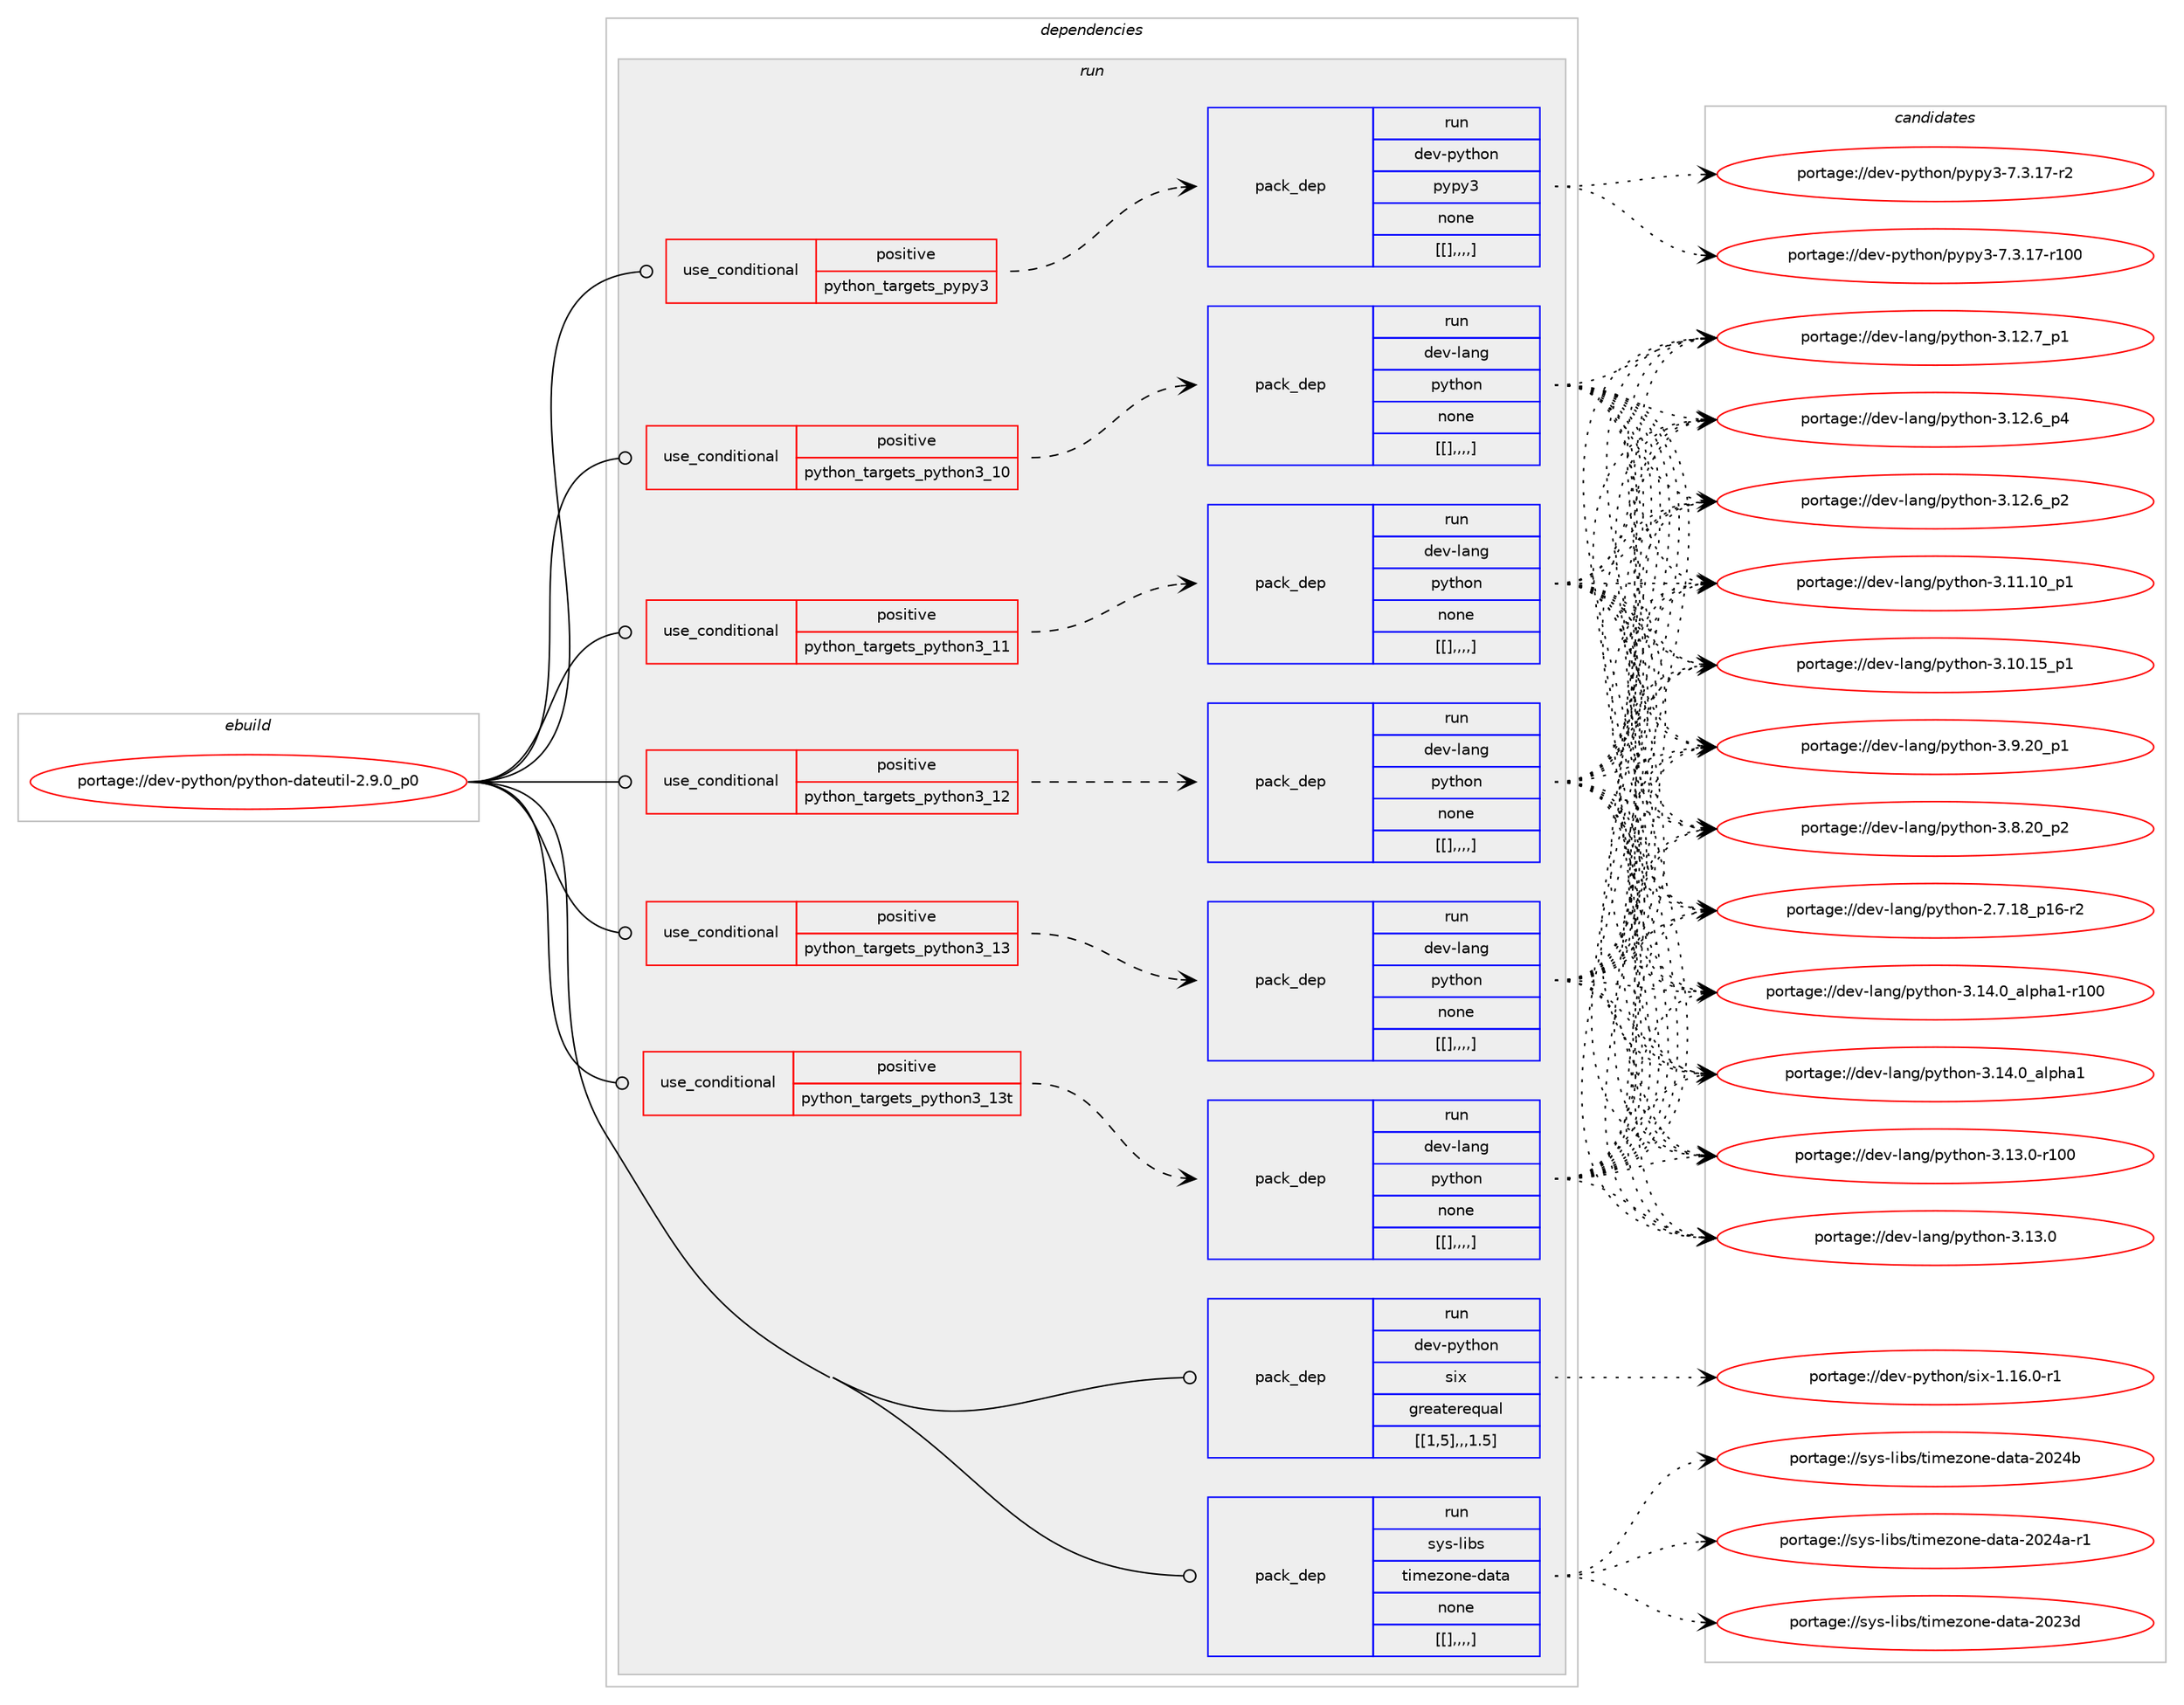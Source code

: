 digraph prolog {

# *************
# Graph options
# *************

newrank=true;
concentrate=true;
compound=true;
graph [rankdir=LR,fontname=Helvetica,fontsize=10,ranksep=1.5];#, ranksep=2.5, nodesep=0.2];
edge  [arrowhead=vee];
node  [fontname=Helvetica,fontsize=10];

# **********
# The ebuild
# **********

subgraph cluster_leftcol {
color=gray;
label=<<i>ebuild</i>>;
id [label="portage://dev-python/python-dateutil-2.9.0_p0", color=red, width=4, href="../dev-python/python-dateutil-2.9.0_p0.svg"];
}

# ****************
# The dependencies
# ****************

subgraph cluster_midcol {
color=gray;
label=<<i>dependencies</i>>;
subgraph cluster_compile {
fillcolor="#eeeeee";
style=filled;
label=<<i>compile</i>>;
}
subgraph cluster_compileandrun {
fillcolor="#eeeeee";
style=filled;
label=<<i>compile and run</i>>;
}
subgraph cluster_run {
fillcolor="#eeeeee";
style=filled;
label=<<i>run</i>>;
subgraph cond40772 {
dependency166269 [label=<<TABLE BORDER="0" CELLBORDER="1" CELLSPACING="0" CELLPADDING="4"><TR><TD ROWSPAN="3" CELLPADDING="10">use_conditional</TD></TR><TR><TD>positive</TD></TR><TR><TD>python_targets_pypy3</TD></TR></TABLE>>, shape=none, color=red];
subgraph pack124156 {
dependency166271 [label=<<TABLE BORDER="0" CELLBORDER="1" CELLSPACING="0" CELLPADDING="4" WIDTH="220"><TR><TD ROWSPAN="6" CELLPADDING="30">pack_dep</TD></TR><TR><TD WIDTH="110">run</TD></TR><TR><TD>dev-python</TD></TR><TR><TD>pypy3</TD></TR><TR><TD>none</TD></TR><TR><TD>[[],,,,]</TD></TR></TABLE>>, shape=none, color=blue];
}
dependency166269:e -> dependency166271:w [weight=20,style="dashed",arrowhead="vee"];
}
id:e -> dependency166269:w [weight=20,style="solid",arrowhead="odot"];
subgraph cond40792 {
dependency166345 [label=<<TABLE BORDER="0" CELLBORDER="1" CELLSPACING="0" CELLPADDING="4"><TR><TD ROWSPAN="3" CELLPADDING="10">use_conditional</TD></TR><TR><TD>positive</TD></TR><TR><TD>python_targets_python3_10</TD></TR></TABLE>>, shape=none, color=red];
subgraph pack124234 {
dependency166400 [label=<<TABLE BORDER="0" CELLBORDER="1" CELLSPACING="0" CELLPADDING="4" WIDTH="220"><TR><TD ROWSPAN="6" CELLPADDING="30">pack_dep</TD></TR><TR><TD WIDTH="110">run</TD></TR><TR><TD>dev-lang</TD></TR><TR><TD>python</TD></TR><TR><TD>none</TD></TR><TR><TD>[[],,,,]</TD></TR></TABLE>>, shape=none, color=blue];
}
dependency166345:e -> dependency166400:w [weight=20,style="dashed",arrowhead="vee"];
}
id:e -> dependency166345:w [weight=20,style="solid",arrowhead="odot"];
subgraph cond40838 {
dependency166407 [label=<<TABLE BORDER="0" CELLBORDER="1" CELLSPACING="0" CELLPADDING="4"><TR><TD ROWSPAN="3" CELLPADDING="10">use_conditional</TD></TR><TR><TD>positive</TD></TR><TR><TD>python_targets_python3_11</TD></TR></TABLE>>, shape=none, color=red];
subgraph pack124241 {
dependency166410 [label=<<TABLE BORDER="0" CELLBORDER="1" CELLSPACING="0" CELLPADDING="4" WIDTH="220"><TR><TD ROWSPAN="6" CELLPADDING="30">pack_dep</TD></TR><TR><TD WIDTH="110">run</TD></TR><TR><TD>dev-lang</TD></TR><TR><TD>python</TD></TR><TR><TD>none</TD></TR><TR><TD>[[],,,,]</TD></TR></TABLE>>, shape=none, color=blue];
}
dependency166407:e -> dependency166410:w [weight=20,style="dashed",arrowhead="vee"];
}
id:e -> dependency166407:w [weight=20,style="solid",arrowhead="odot"];
subgraph cond40842 {
dependency166441 [label=<<TABLE BORDER="0" CELLBORDER="1" CELLSPACING="0" CELLPADDING="4"><TR><TD ROWSPAN="3" CELLPADDING="10">use_conditional</TD></TR><TR><TD>positive</TD></TR><TR><TD>python_targets_python3_12</TD></TR></TABLE>>, shape=none, color=red];
subgraph pack124322 {
dependency166521 [label=<<TABLE BORDER="0" CELLBORDER="1" CELLSPACING="0" CELLPADDING="4" WIDTH="220"><TR><TD ROWSPAN="6" CELLPADDING="30">pack_dep</TD></TR><TR><TD WIDTH="110">run</TD></TR><TR><TD>dev-lang</TD></TR><TR><TD>python</TD></TR><TR><TD>none</TD></TR><TR><TD>[[],,,,]</TD></TR></TABLE>>, shape=none, color=blue];
}
dependency166441:e -> dependency166521:w [weight=20,style="dashed",arrowhead="vee"];
}
id:e -> dependency166441:w [weight=20,style="solid",arrowhead="odot"];
subgraph cond40877 {
dependency166531 [label=<<TABLE BORDER="0" CELLBORDER="1" CELLSPACING="0" CELLPADDING="4"><TR><TD ROWSPAN="3" CELLPADDING="10">use_conditional</TD></TR><TR><TD>positive</TD></TR><TR><TD>python_targets_python3_13</TD></TR></TABLE>>, shape=none, color=red];
subgraph pack124355 {
dependency166595 [label=<<TABLE BORDER="0" CELLBORDER="1" CELLSPACING="0" CELLPADDING="4" WIDTH="220"><TR><TD ROWSPAN="6" CELLPADDING="30">pack_dep</TD></TR><TR><TD WIDTH="110">run</TD></TR><TR><TD>dev-lang</TD></TR><TR><TD>python</TD></TR><TR><TD>none</TD></TR><TR><TD>[[],,,,]</TD></TR></TABLE>>, shape=none, color=blue];
}
dependency166531:e -> dependency166595:w [weight=20,style="dashed",arrowhead="vee"];
}
id:e -> dependency166531:w [weight=20,style="solid",arrowhead="odot"];
subgraph cond40910 {
dependency166645 [label=<<TABLE BORDER="0" CELLBORDER="1" CELLSPACING="0" CELLPADDING="4"><TR><TD ROWSPAN="3" CELLPADDING="10">use_conditional</TD></TR><TR><TD>positive</TD></TR><TR><TD>python_targets_python3_13t</TD></TR></TABLE>>, shape=none, color=red];
subgraph pack124422 {
dependency166699 [label=<<TABLE BORDER="0" CELLBORDER="1" CELLSPACING="0" CELLPADDING="4" WIDTH="220"><TR><TD ROWSPAN="6" CELLPADDING="30">pack_dep</TD></TR><TR><TD WIDTH="110">run</TD></TR><TR><TD>dev-lang</TD></TR><TR><TD>python</TD></TR><TR><TD>none</TD></TR><TR><TD>[[],,,,]</TD></TR></TABLE>>, shape=none, color=blue];
}
dependency166645:e -> dependency166699:w [weight=20,style="dashed",arrowhead="vee"];
}
id:e -> dependency166645:w [weight=20,style="solid",arrowhead="odot"];
subgraph pack124423 {
dependency166734 [label=<<TABLE BORDER="0" CELLBORDER="1" CELLSPACING="0" CELLPADDING="4" WIDTH="220"><TR><TD ROWSPAN="6" CELLPADDING="30">pack_dep</TD></TR><TR><TD WIDTH="110">run</TD></TR><TR><TD>dev-python</TD></TR><TR><TD>six</TD></TR><TR><TD>greaterequal</TD></TR><TR><TD>[[1,5],,,1.5]</TD></TR></TABLE>>, shape=none, color=blue];
}
id:e -> dependency166734:w [weight=20,style="solid",arrowhead="odot"];
subgraph pack124445 {
dependency166754 [label=<<TABLE BORDER="0" CELLBORDER="1" CELLSPACING="0" CELLPADDING="4" WIDTH="220"><TR><TD ROWSPAN="6" CELLPADDING="30">pack_dep</TD></TR><TR><TD WIDTH="110">run</TD></TR><TR><TD>sys-libs</TD></TR><TR><TD>timezone-data</TD></TR><TR><TD>none</TD></TR><TR><TD>[[],,,,]</TD></TR></TABLE>>, shape=none, color=blue];
}
id:e -> dependency166754:w [weight=20,style="solid",arrowhead="odot"];
}
}

# **************
# The candidates
# **************

subgraph cluster_choices {
rank=same;
color=gray;
label=<<i>candidates</i>>;

subgraph choice124210 {
color=black;
nodesep=1;
choice100101118451121211161041111104711212111212151455546514649554511450 [label="portage://dev-python/pypy3-7.3.17-r2", color=red, width=4,href="../dev-python/pypy3-7.3.17-r2.svg"];
choice1001011184511212111610411111047112121112121514555465146495545114494848 [label="portage://dev-python/pypy3-7.3.17-r100", color=red, width=4,href="../dev-python/pypy3-7.3.17-r100.svg"];
dependency166271:e -> choice100101118451121211161041111104711212111212151455546514649554511450:w [style=dotted,weight="100"];
dependency166271:e -> choice1001011184511212111610411111047112121112121514555465146495545114494848:w [style=dotted,weight="100"];
}
subgraph choice124212 {
color=black;
nodesep=1;
choice100101118451089711010347112121116104111110455146495246489597108112104974945114494848 [label="portage://dev-lang/python-3.14.0_alpha1-r100", color=red, width=4,href="../dev-lang/python-3.14.0_alpha1-r100.svg"];
choice1001011184510897110103471121211161041111104551464952464895971081121049749 [label="portage://dev-lang/python-3.14.0_alpha1", color=red, width=4,href="../dev-lang/python-3.14.0_alpha1.svg"];
choice1001011184510897110103471121211161041111104551464951464845114494848 [label="portage://dev-lang/python-3.13.0-r100", color=red, width=4,href="../dev-lang/python-3.13.0-r100.svg"];
choice10010111845108971101034711212111610411111045514649514648 [label="portage://dev-lang/python-3.13.0", color=red, width=4,href="../dev-lang/python-3.13.0.svg"];
choice100101118451089711010347112121116104111110455146495046559511249 [label="portage://dev-lang/python-3.12.7_p1", color=red, width=4,href="../dev-lang/python-3.12.7_p1.svg"];
choice100101118451089711010347112121116104111110455146495046549511252 [label="portage://dev-lang/python-3.12.6_p4", color=red, width=4,href="../dev-lang/python-3.12.6_p4.svg"];
choice100101118451089711010347112121116104111110455146495046549511250 [label="portage://dev-lang/python-3.12.6_p2", color=red, width=4,href="../dev-lang/python-3.12.6_p2.svg"];
choice10010111845108971101034711212111610411111045514649494649489511249 [label="portage://dev-lang/python-3.11.10_p1", color=red, width=4,href="../dev-lang/python-3.11.10_p1.svg"];
choice10010111845108971101034711212111610411111045514649484649539511249 [label="portage://dev-lang/python-3.10.15_p1", color=red, width=4,href="../dev-lang/python-3.10.15_p1.svg"];
choice100101118451089711010347112121116104111110455146574650489511249 [label="portage://dev-lang/python-3.9.20_p1", color=red, width=4,href="../dev-lang/python-3.9.20_p1.svg"];
choice100101118451089711010347112121116104111110455146564650489511250 [label="portage://dev-lang/python-3.8.20_p2", color=red, width=4,href="../dev-lang/python-3.8.20_p2.svg"];
choice100101118451089711010347112121116104111110455046554649569511249544511450 [label="portage://dev-lang/python-2.7.18_p16-r2", color=red, width=4,href="../dev-lang/python-2.7.18_p16-r2.svg"];
dependency166400:e -> choice100101118451089711010347112121116104111110455146495246489597108112104974945114494848:w [style=dotted,weight="100"];
dependency166400:e -> choice1001011184510897110103471121211161041111104551464952464895971081121049749:w [style=dotted,weight="100"];
dependency166400:e -> choice1001011184510897110103471121211161041111104551464951464845114494848:w [style=dotted,weight="100"];
dependency166400:e -> choice10010111845108971101034711212111610411111045514649514648:w [style=dotted,weight="100"];
dependency166400:e -> choice100101118451089711010347112121116104111110455146495046559511249:w [style=dotted,weight="100"];
dependency166400:e -> choice100101118451089711010347112121116104111110455146495046549511252:w [style=dotted,weight="100"];
dependency166400:e -> choice100101118451089711010347112121116104111110455146495046549511250:w [style=dotted,weight="100"];
dependency166400:e -> choice10010111845108971101034711212111610411111045514649494649489511249:w [style=dotted,weight="100"];
dependency166400:e -> choice10010111845108971101034711212111610411111045514649484649539511249:w [style=dotted,weight="100"];
dependency166400:e -> choice100101118451089711010347112121116104111110455146574650489511249:w [style=dotted,weight="100"];
dependency166400:e -> choice100101118451089711010347112121116104111110455146564650489511250:w [style=dotted,weight="100"];
dependency166400:e -> choice100101118451089711010347112121116104111110455046554649569511249544511450:w [style=dotted,weight="100"];
}
subgraph choice124231 {
color=black;
nodesep=1;
choice100101118451089711010347112121116104111110455146495246489597108112104974945114494848 [label="portage://dev-lang/python-3.14.0_alpha1-r100", color=red, width=4,href="../dev-lang/python-3.14.0_alpha1-r100.svg"];
choice1001011184510897110103471121211161041111104551464952464895971081121049749 [label="portage://dev-lang/python-3.14.0_alpha1", color=red, width=4,href="../dev-lang/python-3.14.0_alpha1.svg"];
choice1001011184510897110103471121211161041111104551464951464845114494848 [label="portage://dev-lang/python-3.13.0-r100", color=red, width=4,href="../dev-lang/python-3.13.0-r100.svg"];
choice10010111845108971101034711212111610411111045514649514648 [label="portage://dev-lang/python-3.13.0", color=red, width=4,href="../dev-lang/python-3.13.0.svg"];
choice100101118451089711010347112121116104111110455146495046559511249 [label="portage://dev-lang/python-3.12.7_p1", color=red, width=4,href="../dev-lang/python-3.12.7_p1.svg"];
choice100101118451089711010347112121116104111110455146495046549511252 [label="portage://dev-lang/python-3.12.6_p4", color=red, width=4,href="../dev-lang/python-3.12.6_p4.svg"];
choice100101118451089711010347112121116104111110455146495046549511250 [label="portage://dev-lang/python-3.12.6_p2", color=red, width=4,href="../dev-lang/python-3.12.6_p2.svg"];
choice10010111845108971101034711212111610411111045514649494649489511249 [label="portage://dev-lang/python-3.11.10_p1", color=red, width=4,href="../dev-lang/python-3.11.10_p1.svg"];
choice10010111845108971101034711212111610411111045514649484649539511249 [label="portage://dev-lang/python-3.10.15_p1", color=red, width=4,href="../dev-lang/python-3.10.15_p1.svg"];
choice100101118451089711010347112121116104111110455146574650489511249 [label="portage://dev-lang/python-3.9.20_p1", color=red, width=4,href="../dev-lang/python-3.9.20_p1.svg"];
choice100101118451089711010347112121116104111110455146564650489511250 [label="portage://dev-lang/python-3.8.20_p2", color=red, width=4,href="../dev-lang/python-3.8.20_p2.svg"];
choice100101118451089711010347112121116104111110455046554649569511249544511450 [label="portage://dev-lang/python-2.7.18_p16-r2", color=red, width=4,href="../dev-lang/python-2.7.18_p16-r2.svg"];
dependency166410:e -> choice100101118451089711010347112121116104111110455146495246489597108112104974945114494848:w [style=dotted,weight="100"];
dependency166410:e -> choice1001011184510897110103471121211161041111104551464952464895971081121049749:w [style=dotted,weight="100"];
dependency166410:e -> choice1001011184510897110103471121211161041111104551464951464845114494848:w [style=dotted,weight="100"];
dependency166410:e -> choice10010111845108971101034711212111610411111045514649514648:w [style=dotted,weight="100"];
dependency166410:e -> choice100101118451089711010347112121116104111110455146495046559511249:w [style=dotted,weight="100"];
dependency166410:e -> choice100101118451089711010347112121116104111110455146495046549511252:w [style=dotted,weight="100"];
dependency166410:e -> choice100101118451089711010347112121116104111110455146495046549511250:w [style=dotted,weight="100"];
dependency166410:e -> choice10010111845108971101034711212111610411111045514649494649489511249:w [style=dotted,weight="100"];
dependency166410:e -> choice10010111845108971101034711212111610411111045514649484649539511249:w [style=dotted,weight="100"];
dependency166410:e -> choice100101118451089711010347112121116104111110455146574650489511249:w [style=dotted,weight="100"];
dependency166410:e -> choice100101118451089711010347112121116104111110455146564650489511250:w [style=dotted,weight="100"];
dependency166410:e -> choice100101118451089711010347112121116104111110455046554649569511249544511450:w [style=dotted,weight="100"];
}
subgraph choice124236 {
color=black;
nodesep=1;
choice100101118451089711010347112121116104111110455146495246489597108112104974945114494848 [label="portage://dev-lang/python-3.14.0_alpha1-r100", color=red, width=4,href="../dev-lang/python-3.14.0_alpha1-r100.svg"];
choice1001011184510897110103471121211161041111104551464952464895971081121049749 [label="portage://dev-lang/python-3.14.0_alpha1", color=red, width=4,href="../dev-lang/python-3.14.0_alpha1.svg"];
choice1001011184510897110103471121211161041111104551464951464845114494848 [label="portage://dev-lang/python-3.13.0-r100", color=red, width=4,href="../dev-lang/python-3.13.0-r100.svg"];
choice10010111845108971101034711212111610411111045514649514648 [label="portage://dev-lang/python-3.13.0", color=red, width=4,href="../dev-lang/python-3.13.0.svg"];
choice100101118451089711010347112121116104111110455146495046559511249 [label="portage://dev-lang/python-3.12.7_p1", color=red, width=4,href="../dev-lang/python-3.12.7_p1.svg"];
choice100101118451089711010347112121116104111110455146495046549511252 [label="portage://dev-lang/python-3.12.6_p4", color=red, width=4,href="../dev-lang/python-3.12.6_p4.svg"];
choice100101118451089711010347112121116104111110455146495046549511250 [label="portage://dev-lang/python-3.12.6_p2", color=red, width=4,href="../dev-lang/python-3.12.6_p2.svg"];
choice10010111845108971101034711212111610411111045514649494649489511249 [label="portage://dev-lang/python-3.11.10_p1", color=red, width=4,href="../dev-lang/python-3.11.10_p1.svg"];
choice10010111845108971101034711212111610411111045514649484649539511249 [label="portage://dev-lang/python-3.10.15_p1", color=red, width=4,href="../dev-lang/python-3.10.15_p1.svg"];
choice100101118451089711010347112121116104111110455146574650489511249 [label="portage://dev-lang/python-3.9.20_p1", color=red, width=4,href="../dev-lang/python-3.9.20_p1.svg"];
choice100101118451089711010347112121116104111110455146564650489511250 [label="portage://dev-lang/python-3.8.20_p2", color=red, width=4,href="../dev-lang/python-3.8.20_p2.svg"];
choice100101118451089711010347112121116104111110455046554649569511249544511450 [label="portage://dev-lang/python-2.7.18_p16-r2", color=red, width=4,href="../dev-lang/python-2.7.18_p16-r2.svg"];
dependency166521:e -> choice100101118451089711010347112121116104111110455146495246489597108112104974945114494848:w [style=dotted,weight="100"];
dependency166521:e -> choice1001011184510897110103471121211161041111104551464952464895971081121049749:w [style=dotted,weight="100"];
dependency166521:e -> choice1001011184510897110103471121211161041111104551464951464845114494848:w [style=dotted,weight="100"];
dependency166521:e -> choice10010111845108971101034711212111610411111045514649514648:w [style=dotted,weight="100"];
dependency166521:e -> choice100101118451089711010347112121116104111110455146495046559511249:w [style=dotted,weight="100"];
dependency166521:e -> choice100101118451089711010347112121116104111110455146495046549511252:w [style=dotted,weight="100"];
dependency166521:e -> choice100101118451089711010347112121116104111110455146495046549511250:w [style=dotted,weight="100"];
dependency166521:e -> choice10010111845108971101034711212111610411111045514649494649489511249:w [style=dotted,weight="100"];
dependency166521:e -> choice10010111845108971101034711212111610411111045514649484649539511249:w [style=dotted,weight="100"];
dependency166521:e -> choice100101118451089711010347112121116104111110455146574650489511249:w [style=dotted,weight="100"];
dependency166521:e -> choice100101118451089711010347112121116104111110455146564650489511250:w [style=dotted,weight="100"];
dependency166521:e -> choice100101118451089711010347112121116104111110455046554649569511249544511450:w [style=dotted,weight="100"];
}
subgraph choice124261 {
color=black;
nodesep=1;
choice100101118451089711010347112121116104111110455146495246489597108112104974945114494848 [label="portage://dev-lang/python-3.14.0_alpha1-r100", color=red, width=4,href="../dev-lang/python-3.14.0_alpha1-r100.svg"];
choice1001011184510897110103471121211161041111104551464952464895971081121049749 [label="portage://dev-lang/python-3.14.0_alpha1", color=red, width=4,href="../dev-lang/python-3.14.0_alpha1.svg"];
choice1001011184510897110103471121211161041111104551464951464845114494848 [label="portage://dev-lang/python-3.13.0-r100", color=red, width=4,href="../dev-lang/python-3.13.0-r100.svg"];
choice10010111845108971101034711212111610411111045514649514648 [label="portage://dev-lang/python-3.13.0", color=red, width=4,href="../dev-lang/python-3.13.0.svg"];
choice100101118451089711010347112121116104111110455146495046559511249 [label="portage://dev-lang/python-3.12.7_p1", color=red, width=4,href="../dev-lang/python-3.12.7_p1.svg"];
choice100101118451089711010347112121116104111110455146495046549511252 [label="portage://dev-lang/python-3.12.6_p4", color=red, width=4,href="../dev-lang/python-3.12.6_p4.svg"];
choice100101118451089711010347112121116104111110455146495046549511250 [label="portage://dev-lang/python-3.12.6_p2", color=red, width=4,href="../dev-lang/python-3.12.6_p2.svg"];
choice10010111845108971101034711212111610411111045514649494649489511249 [label="portage://dev-lang/python-3.11.10_p1", color=red, width=4,href="../dev-lang/python-3.11.10_p1.svg"];
choice10010111845108971101034711212111610411111045514649484649539511249 [label="portage://dev-lang/python-3.10.15_p1", color=red, width=4,href="../dev-lang/python-3.10.15_p1.svg"];
choice100101118451089711010347112121116104111110455146574650489511249 [label="portage://dev-lang/python-3.9.20_p1", color=red, width=4,href="../dev-lang/python-3.9.20_p1.svg"];
choice100101118451089711010347112121116104111110455146564650489511250 [label="portage://dev-lang/python-3.8.20_p2", color=red, width=4,href="../dev-lang/python-3.8.20_p2.svg"];
choice100101118451089711010347112121116104111110455046554649569511249544511450 [label="portage://dev-lang/python-2.7.18_p16-r2", color=red, width=4,href="../dev-lang/python-2.7.18_p16-r2.svg"];
dependency166595:e -> choice100101118451089711010347112121116104111110455146495246489597108112104974945114494848:w [style=dotted,weight="100"];
dependency166595:e -> choice1001011184510897110103471121211161041111104551464952464895971081121049749:w [style=dotted,weight="100"];
dependency166595:e -> choice1001011184510897110103471121211161041111104551464951464845114494848:w [style=dotted,weight="100"];
dependency166595:e -> choice10010111845108971101034711212111610411111045514649514648:w [style=dotted,weight="100"];
dependency166595:e -> choice100101118451089711010347112121116104111110455146495046559511249:w [style=dotted,weight="100"];
dependency166595:e -> choice100101118451089711010347112121116104111110455146495046549511252:w [style=dotted,weight="100"];
dependency166595:e -> choice100101118451089711010347112121116104111110455146495046549511250:w [style=dotted,weight="100"];
dependency166595:e -> choice10010111845108971101034711212111610411111045514649494649489511249:w [style=dotted,weight="100"];
dependency166595:e -> choice10010111845108971101034711212111610411111045514649484649539511249:w [style=dotted,weight="100"];
dependency166595:e -> choice100101118451089711010347112121116104111110455146574650489511249:w [style=dotted,weight="100"];
dependency166595:e -> choice100101118451089711010347112121116104111110455146564650489511250:w [style=dotted,weight="100"];
dependency166595:e -> choice100101118451089711010347112121116104111110455046554649569511249544511450:w [style=dotted,weight="100"];
}
subgraph choice124270 {
color=black;
nodesep=1;
choice100101118451089711010347112121116104111110455146495246489597108112104974945114494848 [label="portage://dev-lang/python-3.14.0_alpha1-r100", color=red, width=4,href="../dev-lang/python-3.14.0_alpha1-r100.svg"];
choice1001011184510897110103471121211161041111104551464952464895971081121049749 [label="portage://dev-lang/python-3.14.0_alpha1", color=red, width=4,href="../dev-lang/python-3.14.0_alpha1.svg"];
choice1001011184510897110103471121211161041111104551464951464845114494848 [label="portage://dev-lang/python-3.13.0-r100", color=red, width=4,href="../dev-lang/python-3.13.0-r100.svg"];
choice10010111845108971101034711212111610411111045514649514648 [label="portage://dev-lang/python-3.13.0", color=red, width=4,href="../dev-lang/python-3.13.0.svg"];
choice100101118451089711010347112121116104111110455146495046559511249 [label="portage://dev-lang/python-3.12.7_p1", color=red, width=4,href="../dev-lang/python-3.12.7_p1.svg"];
choice100101118451089711010347112121116104111110455146495046549511252 [label="portage://dev-lang/python-3.12.6_p4", color=red, width=4,href="../dev-lang/python-3.12.6_p4.svg"];
choice100101118451089711010347112121116104111110455146495046549511250 [label="portage://dev-lang/python-3.12.6_p2", color=red, width=4,href="../dev-lang/python-3.12.6_p2.svg"];
choice10010111845108971101034711212111610411111045514649494649489511249 [label="portage://dev-lang/python-3.11.10_p1", color=red, width=4,href="../dev-lang/python-3.11.10_p1.svg"];
choice10010111845108971101034711212111610411111045514649484649539511249 [label="portage://dev-lang/python-3.10.15_p1", color=red, width=4,href="../dev-lang/python-3.10.15_p1.svg"];
choice100101118451089711010347112121116104111110455146574650489511249 [label="portage://dev-lang/python-3.9.20_p1", color=red, width=4,href="../dev-lang/python-3.9.20_p1.svg"];
choice100101118451089711010347112121116104111110455146564650489511250 [label="portage://dev-lang/python-3.8.20_p2", color=red, width=4,href="../dev-lang/python-3.8.20_p2.svg"];
choice100101118451089711010347112121116104111110455046554649569511249544511450 [label="portage://dev-lang/python-2.7.18_p16-r2", color=red, width=4,href="../dev-lang/python-2.7.18_p16-r2.svg"];
dependency166699:e -> choice100101118451089711010347112121116104111110455146495246489597108112104974945114494848:w [style=dotted,weight="100"];
dependency166699:e -> choice1001011184510897110103471121211161041111104551464952464895971081121049749:w [style=dotted,weight="100"];
dependency166699:e -> choice1001011184510897110103471121211161041111104551464951464845114494848:w [style=dotted,weight="100"];
dependency166699:e -> choice10010111845108971101034711212111610411111045514649514648:w [style=dotted,weight="100"];
dependency166699:e -> choice100101118451089711010347112121116104111110455146495046559511249:w [style=dotted,weight="100"];
dependency166699:e -> choice100101118451089711010347112121116104111110455146495046549511252:w [style=dotted,weight="100"];
dependency166699:e -> choice100101118451089711010347112121116104111110455146495046549511250:w [style=dotted,weight="100"];
dependency166699:e -> choice10010111845108971101034711212111610411111045514649494649489511249:w [style=dotted,weight="100"];
dependency166699:e -> choice10010111845108971101034711212111610411111045514649484649539511249:w [style=dotted,weight="100"];
dependency166699:e -> choice100101118451089711010347112121116104111110455146574650489511249:w [style=dotted,weight="100"];
dependency166699:e -> choice100101118451089711010347112121116104111110455146564650489511250:w [style=dotted,weight="100"];
dependency166699:e -> choice100101118451089711010347112121116104111110455046554649569511249544511450:w [style=dotted,weight="100"];
}
subgraph choice124304 {
color=black;
nodesep=1;
choice1001011184511212111610411111047115105120454946495446484511449 [label="portage://dev-python/six-1.16.0-r1", color=red, width=4,href="../dev-python/six-1.16.0-r1.svg"];
dependency166734:e -> choice1001011184511212111610411111047115105120454946495446484511449:w [style=dotted,weight="100"];
}
subgraph choice124307 {
color=black;
nodesep=1;
choice115121115451081059811547116105109101122111110101451009711697455048505298 [label="portage://sys-libs/timezone-data-2024b", color=red, width=4,href="../sys-libs/timezone-data-2024b.svg"];
choice1151211154510810598115471161051091011221111101014510097116974550485052974511449 [label="portage://sys-libs/timezone-data-2024a-r1", color=red, width=4,href="../sys-libs/timezone-data-2024a-r1.svg"];
choice1151211154510810598115471161051091011221111101014510097116974550485051100 [label="portage://sys-libs/timezone-data-2023d", color=red, width=4,href="../sys-libs/timezone-data-2023d.svg"];
dependency166754:e -> choice115121115451081059811547116105109101122111110101451009711697455048505298:w [style=dotted,weight="100"];
dependency166754:e -> choice1151211154510810598115471161051091011221111101014510097116974550485052974511449:w [style=dotted,weight="100"];
dependency166754:e -> choice1151211154510810598115471161051091011221111101014510097116974550485051100:w [style=dotted,weight="100"];
}
}

}
